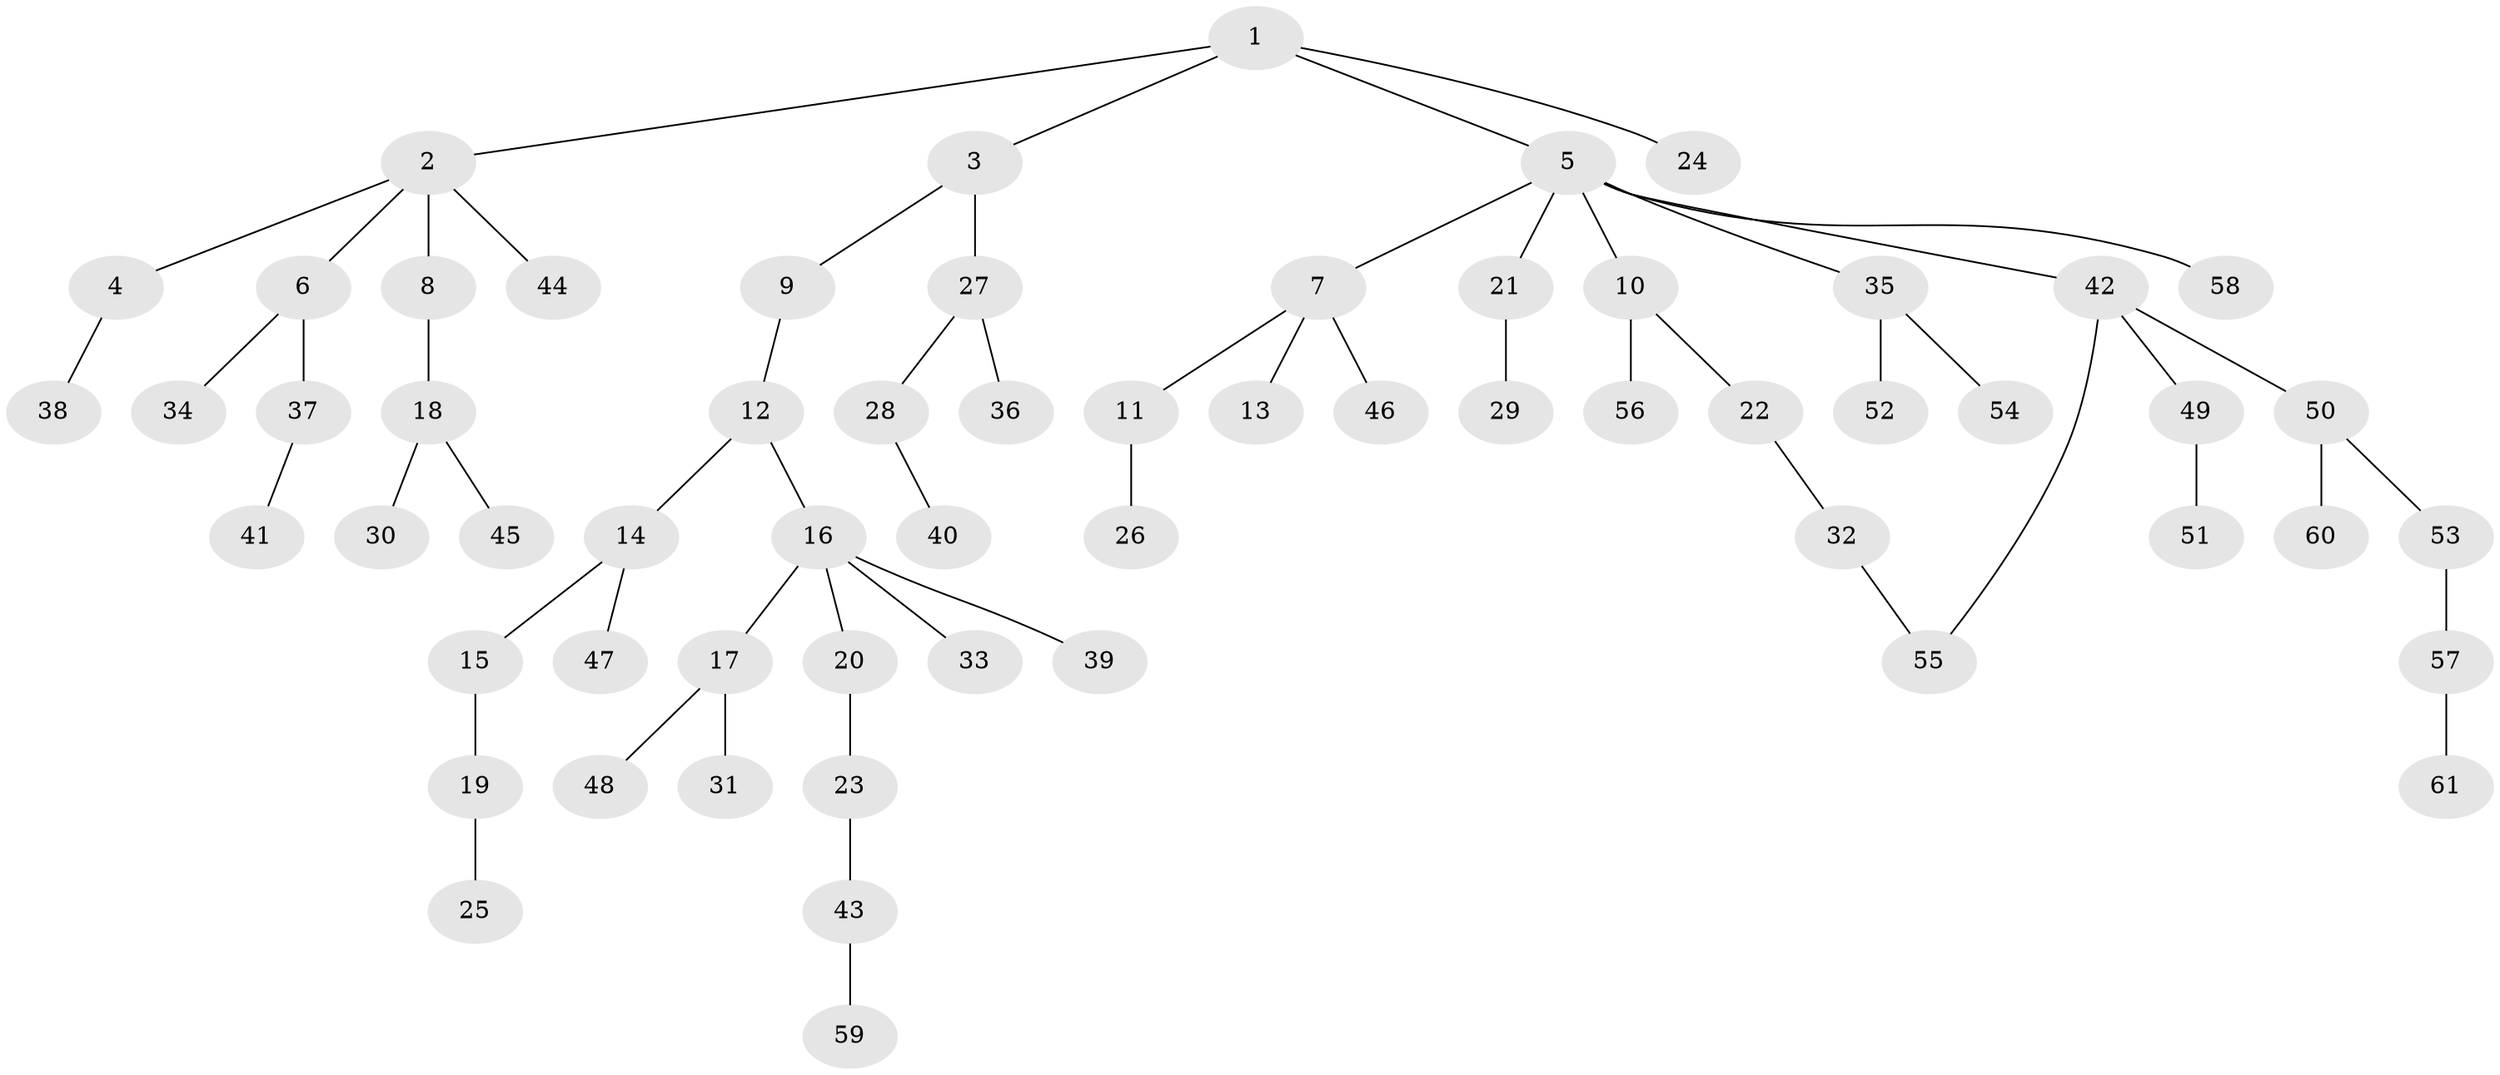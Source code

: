 // Generated by graph-tools (version 1.1) at 2025/13/03/09/25 04:13:22]
// undirected, 61 vertices, 61 edges
graph export_dot {
graph [start="1"]
  node [color=gray90,style=filled];
  1;
  2;
  3;
  4;
  5;
  6;
  7;
  8;
  9;
  10;
  11;
  12;
  13;
  14;
  15;
  16;
  17;
  18;
  19;
  20;
  21;
  22;
  23;
  24;
  25;
  26;
  27;
  28;
  29;
  30;
  31;
  32;
  33;
  34;
  35;
  36;
  37;
  38;
  39;
  40;
  41;
  42;
  43;
  44;
  45;
  46;
  47;
  48;
  49;
  50;
  51;
  52;
  53;
  54;
  55;
  56;
  57;
  58;
  59;
  60;
  61;
  1 -- 2;
  1 -- 3;
  1 -- 5;
  1 -- 24;
  2 -- 4;
  2 -- 6;
  2 -- 8;
  2 -- 44;
  3 -- 9;
  3 -- 27;
  4 -- 38;
  5 -- 7;
  5 -- 10;
  5 -- 21;
  5 -- 35;
  5 -- 42;
  5 -- 58;
  6 -- 34;
  6 -- 37;
  7 -- 11;
  7 -- 13;
  7 -- 46;
  8 -- 18;
  9 -- 12;
  10 -- 22;
  10 -- 56;
  11 -- 26;
  12 -- 14;
  12 -- 16;
  14 -- 15;
  14 -- 47;
  15 -- 19;
  16 -- 17;
  16 -- 20;
  16 -- 33;
  16 -- 39;
  17 -- 31;
  17 -- 48;
  18 -- 30;
  18 -- 45;
  19 -- 25;
  20 -- 23;
  21 -- 29;
  22 -- 32;
  23 -- 43;
  27 -- 28;
  27 -- 36;
  28 -- 40;
  32 -- 55;
  35 -- 52;
  35 -- 54;
  37 -- 41;
  42 -- 49;
  42 -- 50;
  42 -- 55;
  43 -- 59;
  49 -- 51;
  50 -- 53;
  50 -- 60;
  53 -- 57;
  57 -- 61;
}
